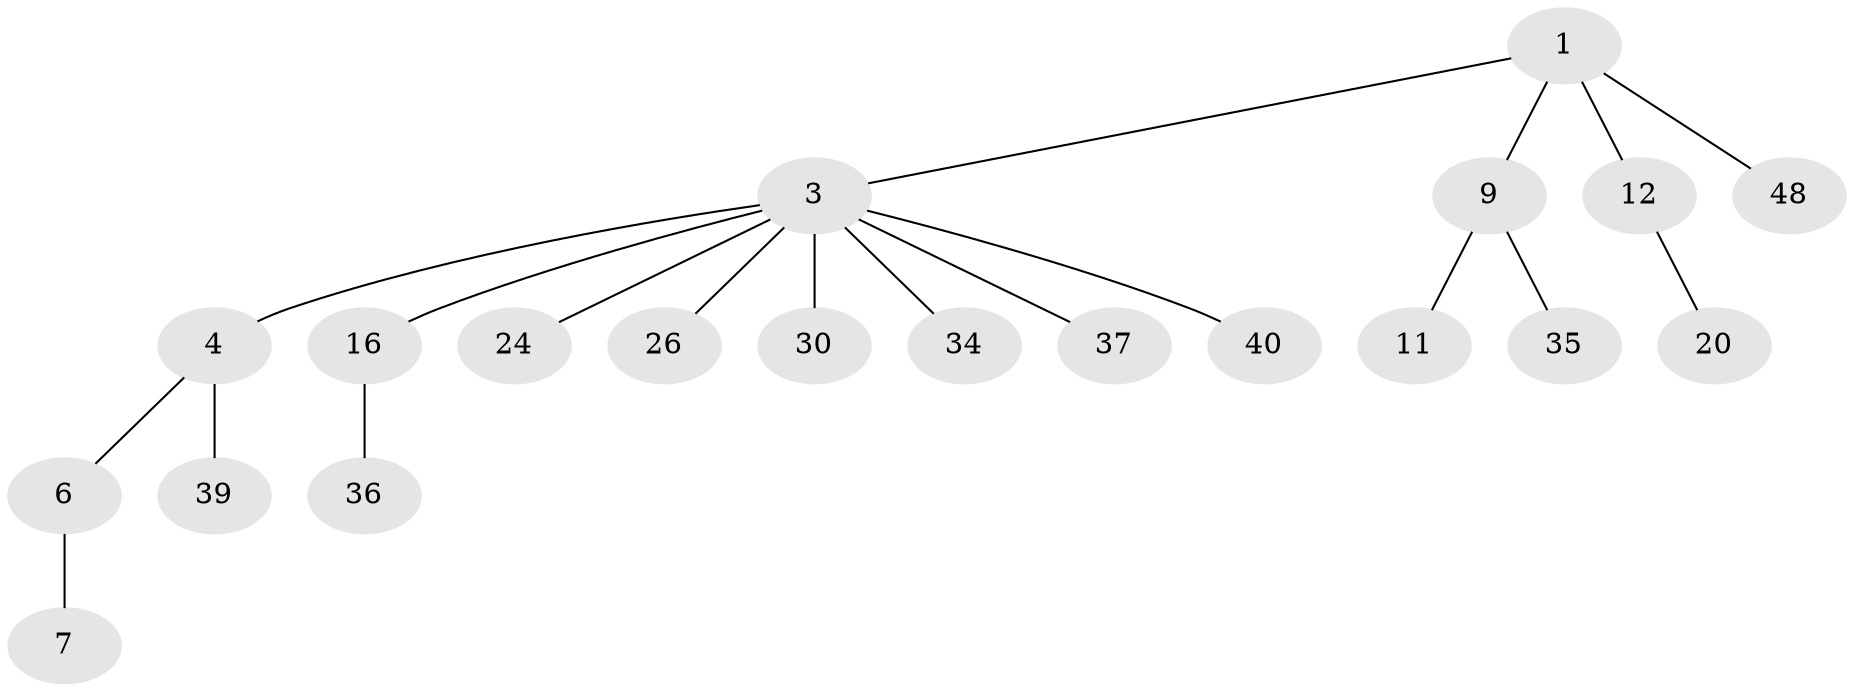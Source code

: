 // original degree distribution, {3: 0.09615384615384616, 4: 0.09615384615384616, 7: 0.019230769230769232, 2: 0.28846153846153844, 5: 0.019230769230769232, 1: 0.4807692307692308}
// Generated by graph-tools (version 1.1) at 2025/19/03/04/25 18:19:25]
// undirected, 20 vertices, 19 edges
graph export_dot {
graph [start="1"]
  node [color=gray90,style=filled];
  1 [super="+2+43"];
  3 [super="+13+5+10+17"];
  4 [super="+8"];
  6;
  7 [super="+25"];
  9 [super="+22+31"];
  11 [super="+49+51+44+41"];
  12 [super="+42+15"];
  16 [super="+23+27+29"];
  20 [super="+38"];
  24;
  26 [super="+28"];
  30;
  34;
  35;
  36 [super="+47"];
  37;
  39;
  40;
  48;
  1 -- 3;
  1 -- 48;
  1 -- 12;
  1 -- 9;
  3 -- 4;
  3 -- 40;
  3 -- 16;
  3 -- 26;
  3 -- 34;
  3 -- 37;
  3 -- 30;
  3 -- 24;
  4 -- 6;
  4 -- 39;
  6 -- 7;
  9 -- 11;
  9 -- 35;
  12 -- 20;
  16 -- 36;
}
